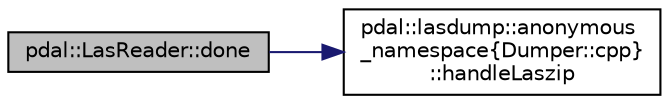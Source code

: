 digraph "pdal::LasReader::done"
{
  edge [fontname="Helvetica",fontsize="10",labelfontname="Helvetica",labelfontsize="10"];
  node [fontname="Helvetica",fontsize="10",shape=record];
  rankdir="LR";
  Node1 [label="pdal::LasReader::done",height=0.2,width=0.4,color="black", fillcolor="grey75", style="filled", fontcolor="black"];
  Node1 -> Node2 [color="midnightblue",fontsize="10",style="solid",fontname="Helvetica"];
  Node2 [label="pdal::lasdump::anonymous\l_namespace\{Dumper::cpp\}\l::handleLaszip",height=0.2,width=0.4,color="black", fillcolor="white", style="filled",URL="$namespacepdal_1_1lasdump_1_1anonymous__namespace_02Dumper_8cpp_03.html#a70e6c08ede2926fa73bc7987791cae04"];
}
